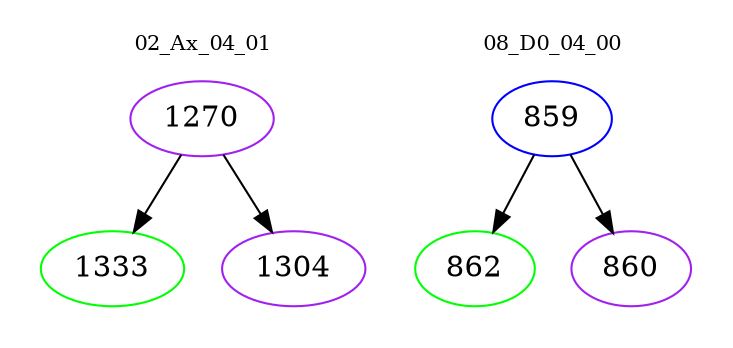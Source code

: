digraph{
subgraph cluster_0 {
color = white
label = "02_Ax_04_01";
fontsize=10;
T0_1270 [label="1270", color="purple"]
T0_1270 -> T0_1333 [color="black"]
T0_1333 [label="1333", color="green"]
T0_1270 -> T0_1304 [color="black"]
T0_1304 [label="1304", color="purple"]
}
subgraph cluster_1 {
color = white
label = "08_D0_04_00";
fontsize=10;
T1_859 [label="859", color="blue"]
T1_859 -> T1_862 [color="black"]
T1_862 [label="862", color="green"]
T1_859 -> T1_860 [color="black"]
T1_860 [label="860", color="purple"]
}
}
